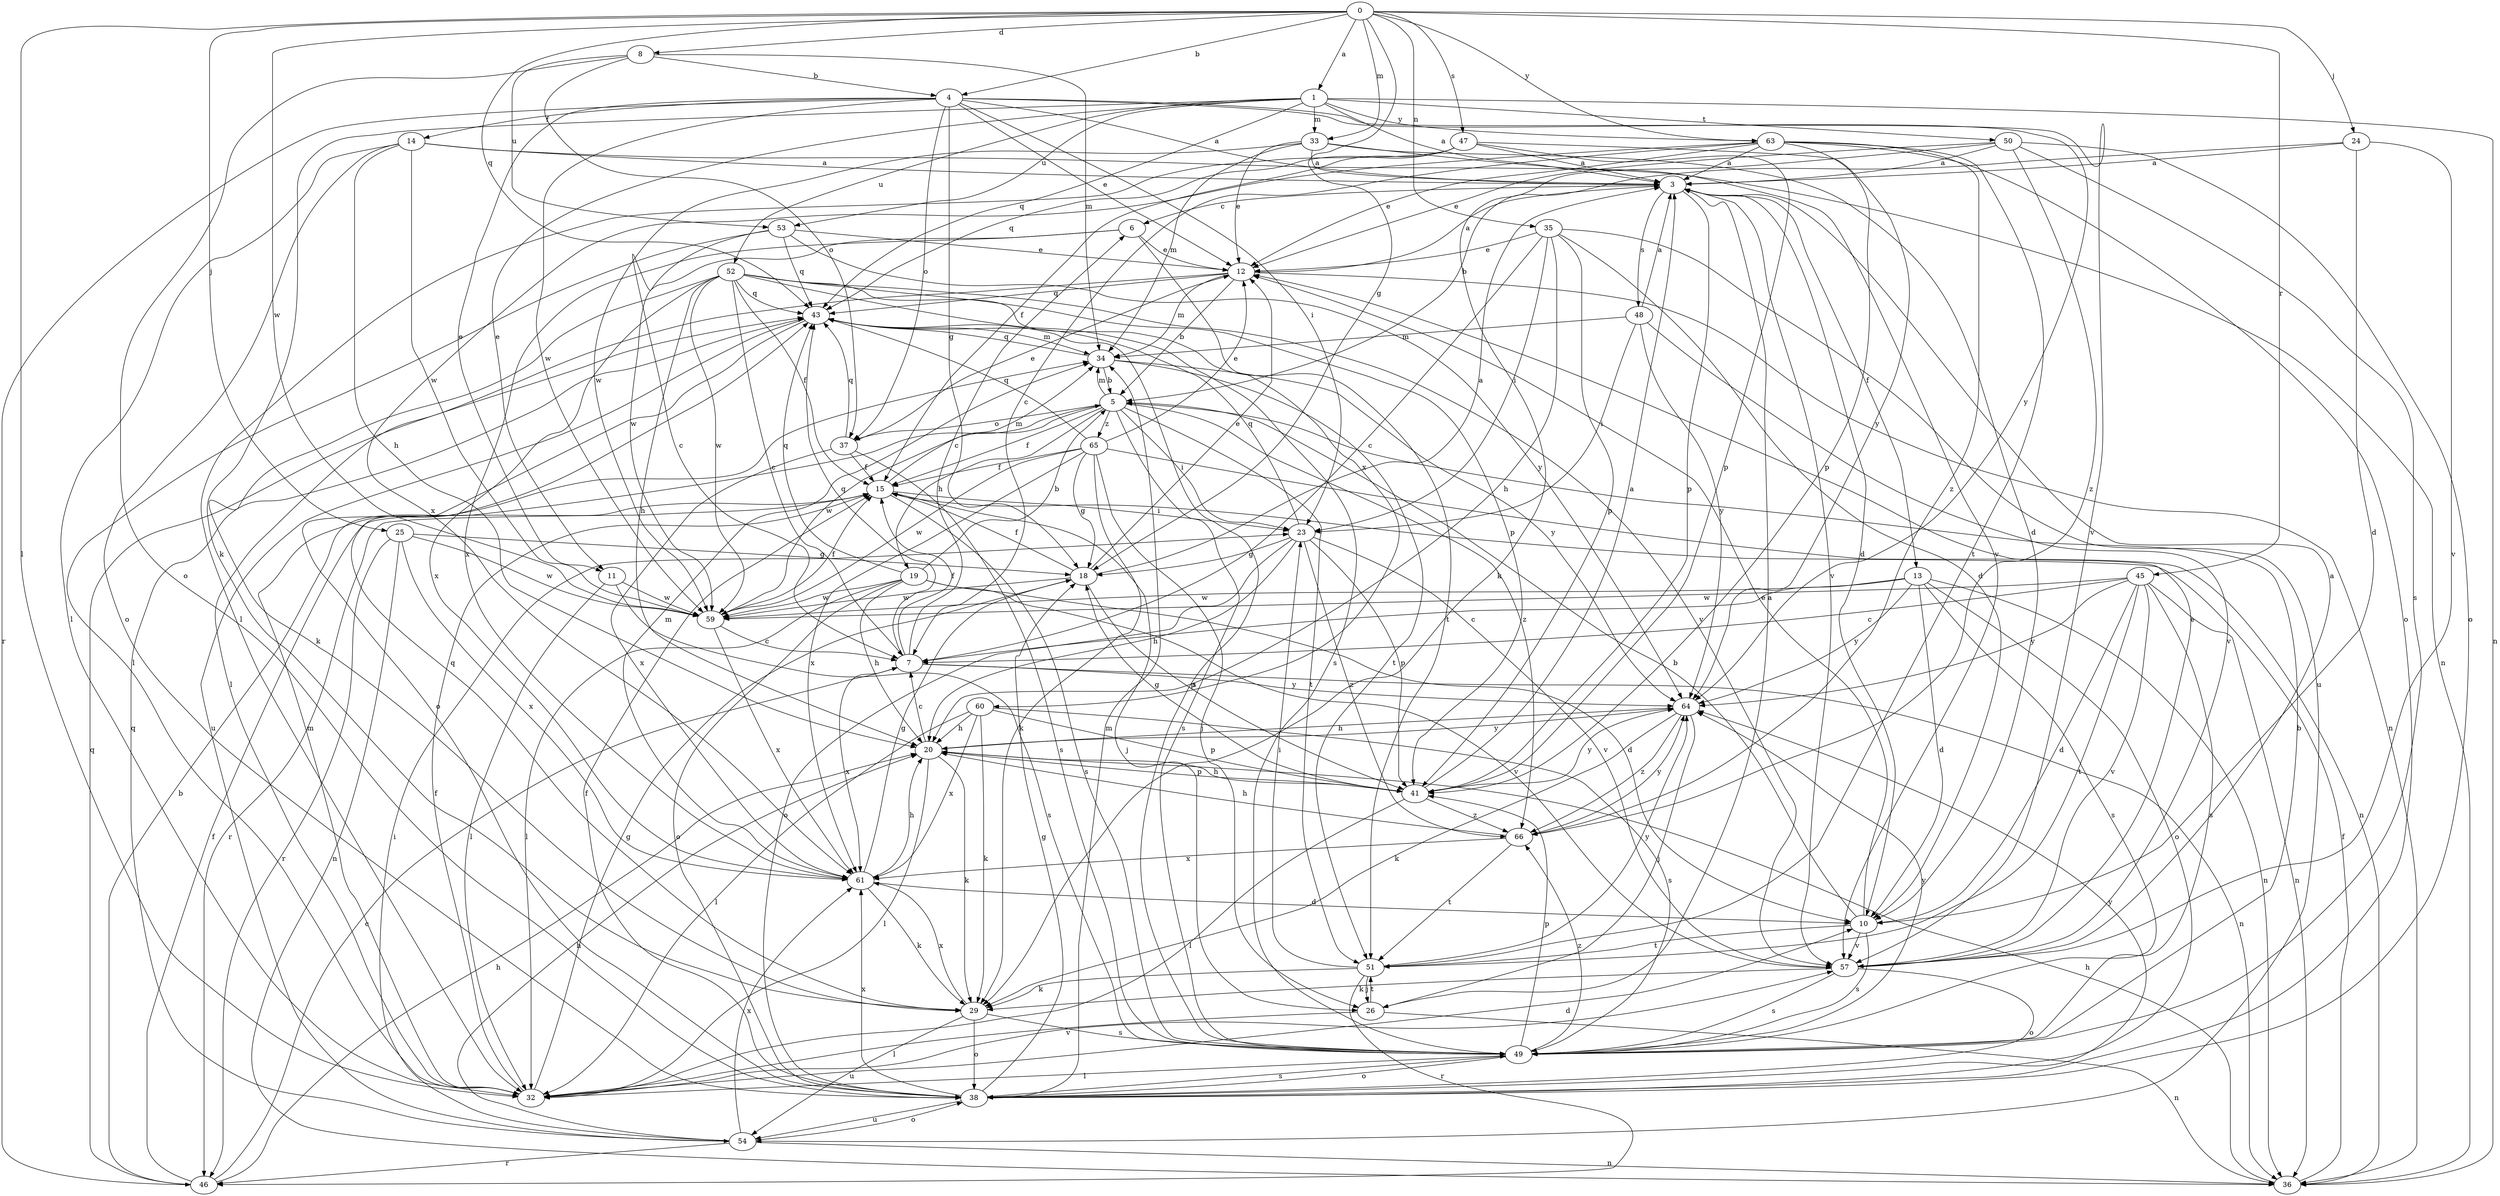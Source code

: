 strict digraph  {
0;
1;
3;
4;
5;
6;
7;
8;
10;
11;
12;
13;
14;
15;
18;
19;
20;
23;
24;
25;
26;
29;
32;
33;
34;
35;
36;
37;
38;
41;
43;
45;
46;
47;
48;
49;
50;
51;
52;
53;
54;
57;
59;
60;
61;
63;
64;
65;
66;
0 -> 1  [label=a];
0 -> 4  [label=b];
0 -> 8  [label=d];
0 -> 18  [label=g];
0 -> 24  [label=j];
0 -> 25  [label=j];
0 -> 32  [label=l];
0 -> 33  [label=m];
0 -> 35  [label=n];
0 -> 43  [label=q];
0 -> 45  [label=r];
0 -> 47  [label=s];
0 -> 59  [label=w];
0 -> 63  [label=y];
1 -> 3  [label=a];
1 -> 11  [label=e];
1 -> 29  [label=k];
1 -> 33  [label=m];
1 -> 36  [label=n];
1 -> 43  [label=q];
1 -> 50  [label=t];
1 -> 52  [label=u];
1 -> 53  [label=u];
1 -> 63  [label=y];
3 -> 6  [label=c];
3 -> 10  [label=d];
3 -> 13  [label=f];
3 -> 41  [label=p];
3 -> 48  [label=s];
3 -> 57  [label=v];
4 -> 3  [label=a];
4 -> 11  [label=e];
4 -> 12  [label=e];
4 -> 14  [label=f];
4 -> 18  [label=g];
4 -> 23  [label=i];
4 -> 37  [label=o];
4 -> 46  [label=r];
4 -> 57  [label=v];
4 -> 59  [label=w];
4 -> 64  [label=y];
5 -> 15  [label=f];
5 -> 19  [label=h];
5 -> 23  [label=i];
5 -> 34  [label=m];
5 -> 37  [label=o];
5 -> 49  [label=s];
5 -> 51  [label=t];
5 -> 59  [label=w];
5 -> 65  [label=z];
5 -> 66  [label=z];
6 -> 12  [label=e];
6 -> 59  [label=w];
6 -> 60  [label=x];
6 -> 61  [label=x];
7 -> 6  [label=c];
7 -> 15  [label=f];
7 -> 36  [label=n];
7 -> 43  [label=q];
7 -> 61  [label=x];
7 -> 64  [label=y];
8 -> 4  [label=b];
8 -> 34  [label=m];
8 -> 37  [label=o];
8 -> 38  [label=o];
8 -> 53  [label=u];
10 -> 5  [label=b];
10 -> 12  [label=e];
10 -> 49  [label=s];
10 -> 51  [label=t];
10 -> 57  [label=v];
11 -> 32  [label=l];
11 -> 49  [label=s];
11 -> 59  [label=w];
12 -> 3  [label=a];
12 -> 5  [label=b];
12 -> 32  [label=l];
12 -> 34  [label=m];
12 -> 36  [label=n];
12 -> 43  [label=q];
13 -> 7  [label=c];
13 -> 10  [label=d];
13 -> 36  [label=n];
13 -> 38  [label=o];
13 -> 49  [label=s];
13 -> 59  [label=w];
13 -> 64  [label=y];
14 -> 3  [label=a];
14 -> 20  [label=h];
14 -> 32  [label=l];
14 -> 36  [label=n];
14 -> 38  [label=o];
14 -> 59  [label=w];
15 -> 23  [label=i];
15 -> 26  [label=j];
15 -> 34  [label=m];
15 -> 46  [label=r];
15 -> 49  [label=s];
18 -> 3  [label=a];
18 -> 12  [label=e];
18 -> 15  [label=f];
18 -> 41  [label=p];
18 -> 59  [label=w];
19 -> 5  [label=b];
19 -> 10  [label=d];
19 -> 20  [label=h];
19 -> 32  [label=l];
19 -> 38  [label=o];
19 -> 43  [label=q];
19 -> 57  [label=v];
19 -> 59  [label=w];
20 -> 7  [label=c];
20 -> 29  [label=k];
20 -> 32  [label=l];
20 -> 41  [label=p];
20 -> 64  [label=y];
23 -> 18  [label=g];
23 -> 20  [label=h];
23 -> 38  [label=o];
23 -> 41  [label=p];
23 -> 43  [label=q];
23 -> 57  [label=v];
23 -> 66  [label=z];
24 -> 3  [label=a];
24 -> 5  [label=b];
24 -> 10  [label=d];
24 -> 57  [label=v];
25 -> 18  [label=g];
25 -> 36  [label=n];
25 -> 46  [label=r];
25 -> 59  [label=w];
25 -> 61  [label=x];
26 -> 3  [label=a];
26 -> 32  [label=l];
26 -> 36  [label=n];
26 -> 51  [label=t];
29 -> 38  [label=o];
29 -> 43  [label=q];
29 -> 49  [label=s];
29 -> 54  [label=u];
29 -> 61  [label=x];
32 -> 10  [label=d];
32 -> 15  [label=f];
32 -> 18  [label=g];
32 -> 34  [label=m];
32 -> 57  [label=v];
33 -> 3  [label=a];
33 -> 10  [label=d];
33 -> 12  [label=e];
33 -> 34  [label=m];
33 -> 57  [label=v];
33 -> 59  [label=w];
34 -> 5  [label=b];
34 -> 43  [label=q];
34 -> 51  [label=t];
34 -> 64  [label=y];
35 -> 7  [label=c];
35 -> 10  [label=d];
35 -> 12  [label=e];
35 -> 20  [label=h];
35 -> 23  [label=i];
35 -> 41  [label=p];
35 -> 54  [label=u];
36 -> 15  [label=f];
36 -> 20  [label=h];
37 -> 12  [label=e];
37 -> 15  [label=f];
37 -> 43  [label=q];
37 -> 49  [label=s];
37 -> 61  [label=x];
38 -> 15  [label=f];
38 -> 18  [label=g];
38 -> 34  [label=m];
38 -> 49  [label=s];
38 -> 54  [label=u];
38 -> 61  [label=x];
38 -> 64  [label=y];
41 -> 3  [label=a];
41 -> 18  [label=g];
41 -> 20  [label=h];
41 -> 32  [label=l];
41 -> 64  [label=y];
41 -> 66  [label=z];
43 -> 34  [label=m];
43 -> 38  [label=o];
43 -> 49  [label=s];
43 -> 54  [label=u];
45 -> 7  [label=c];
45 -> 10  [label=d];
45 -> 36  [label=n];
45 -> 49  [label=s];
45 -> 51  [label=t];
45 -> 57  [label=v];
45 -> 59  [label=w];
45 -> 64  [label=y];
46 -> 5  [label=b];
46 -> 7  [label=c];
46 -> 15  [label=f];
46 -> 20  [label=h];
46 -> 43  [label=q];
47 -> 3  [label=a];
47 -> 15  [label=f];
47 -> 32  [label=l];
47 -> 41  [label=p];
47 -> 43  [label=q];
47 -> 64  [label=y];
48 -> 3  [label=a];
48 -> 23  [label=i];
48 -> 34  [label=m];
48 -> 57  [label=v];
48 -> 64  [label=y];
49 -> 5  [label=b];
49 -> 32  [label=l];
49 -> 38  [label=o];
49 -> 41  [label=p];
49 -> 64  [label=y];
49 -> 66  [label=z];
50 -> 3  [label=a];
50 -> 12  [label=e];
50 -> 29  [label=k];
50 -> 38  [label=o];
50 -> 49  [label=s];
50 -> 66  [label=z];
51 -> 23  [label=i];
51 -> 26  [label=j];
51 -> 29  [label=k];
51 -> 46  [label=r];
51 -> 64  [label=y];
52 -> 7  [label=c];
52 -> 15  [label=f];
52 -> 20  [label=h];
52 -> 29  [label=k];
52 -> 41  [label=p];
52 -> 43  [label=q];
52 -> 49  [label=s];
52 -> 51  [label=t];
52 -> 57  [label=v];
52 -> 59  [label=w];
52 -> 61  [label=x];
53 -> 7  [label=c];
53 -> 12  [label=e];
53 -> 32  [label=l];
53 -> 43  [label=q];
53 -> 64  [label=y];
54 -> 20  [label=h];
54 -> 23  [label=i];
54 -> 36  [label=n];
54 -> 38  [label=o];
54 -> 43  [label=q];
54 -> 46  [label=r];
54 -> 61  [label=x];
57 -> 3  [label=a];
57 -> 12  [label=e];
57 -> 29  [label=k];
57 -> 38  [label=o];
57 -> 49  [label=s];
59 -> 7  [label=c];
59 -> 15  [label=f];
59 -> 61  [label=x];
60 -> 20  [label=h];
60 -> 29  [label=k];
60 -> 32  [label=l];
60 -> 41  [label=p];
60 -> 49  [label=s];
60 -> 61  [label=x];
61 -> 10  [label=d];
61 -> 18  [label=g];
61 -> 20  [label=h];
61 -> 29  [label=k];
61 -> 34  [label=m];
63 -> 3  [label=a];
63 -> 7  [label=c];
63 -> 12  [label=e];
63 -> 38  [label=o];
63 -> 41  [label=p];
63 -> 51  [label=t];
63 -> 61  [label=x];
63 -> 66  [label=z];
64 -> 20  [label=h];
64 -> 26  [label=j];
64 -> 29  [label=k];
64 -> 66  [label=z];
65 -> 12  [label=e];
65 -> 15  [label=f];
65 -> 18  [label=g];
65 -> 26  [label=j];
65 -> 29  [label=k];
65 -> 36  [label=n];
65 -> 43  [label=q];
65 -> 59  [label=w];
65 -> 61  [label=x];
66 -> 20  [label=h];
66 -> 51  [label=t];
66 -> 61  [label=x];
66 -> 64  [label=y];
}
